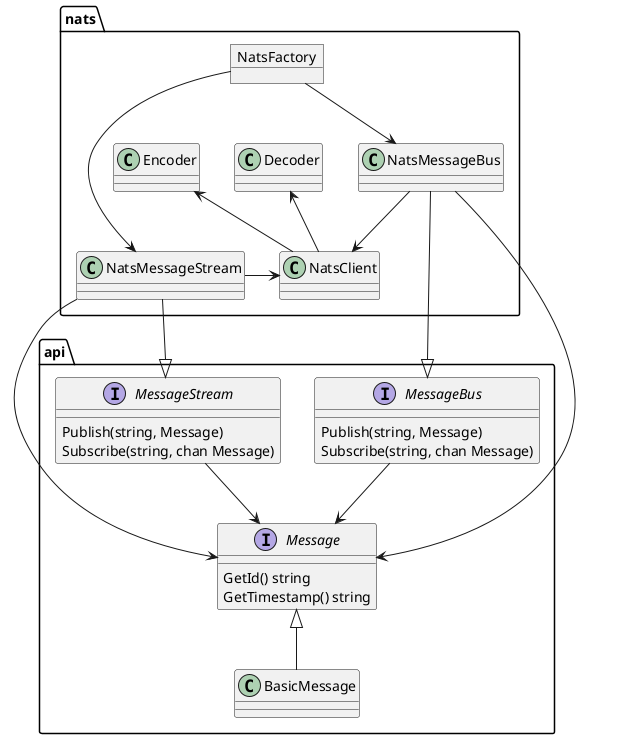 @startuml


package api {
    class BasicMessage {
    }

    interface Message {
        GetId() string
        GetTimestamp() string
    }

    interface MessageBus {
        Publish(string, Message)
        Subscribe(string, chan Message)
    }

    interface MessageStream {
        Publish(string, Message)
        Subscribe(string, chan Message)
    }
}

package nats {
    class NatsMessageBus {
    }
    class NatsMessageStream {
    }
    class NatsClient {
    }
    object NatsFactory {
    }
    class Decoder {
    }
    class Encoder {
    }
}

Encoder <-- NatsClient
Decoder <-- NatsClient


NatsFactory --> NatsMessageBus
NatsFactory --> NatsMessageStream

MessageBus --> Message
MessageStream --> Message

NatsMessageBus --|> MessageBus
NatsMessageBus --> Message
NatsMessageBus --> NatsClient

NatsMessageStream --> Message
NatsMessageStream --|> MessageStream
NatsMessageStream -> NatsClient

Message <|-- BasicMessage

@enduml
